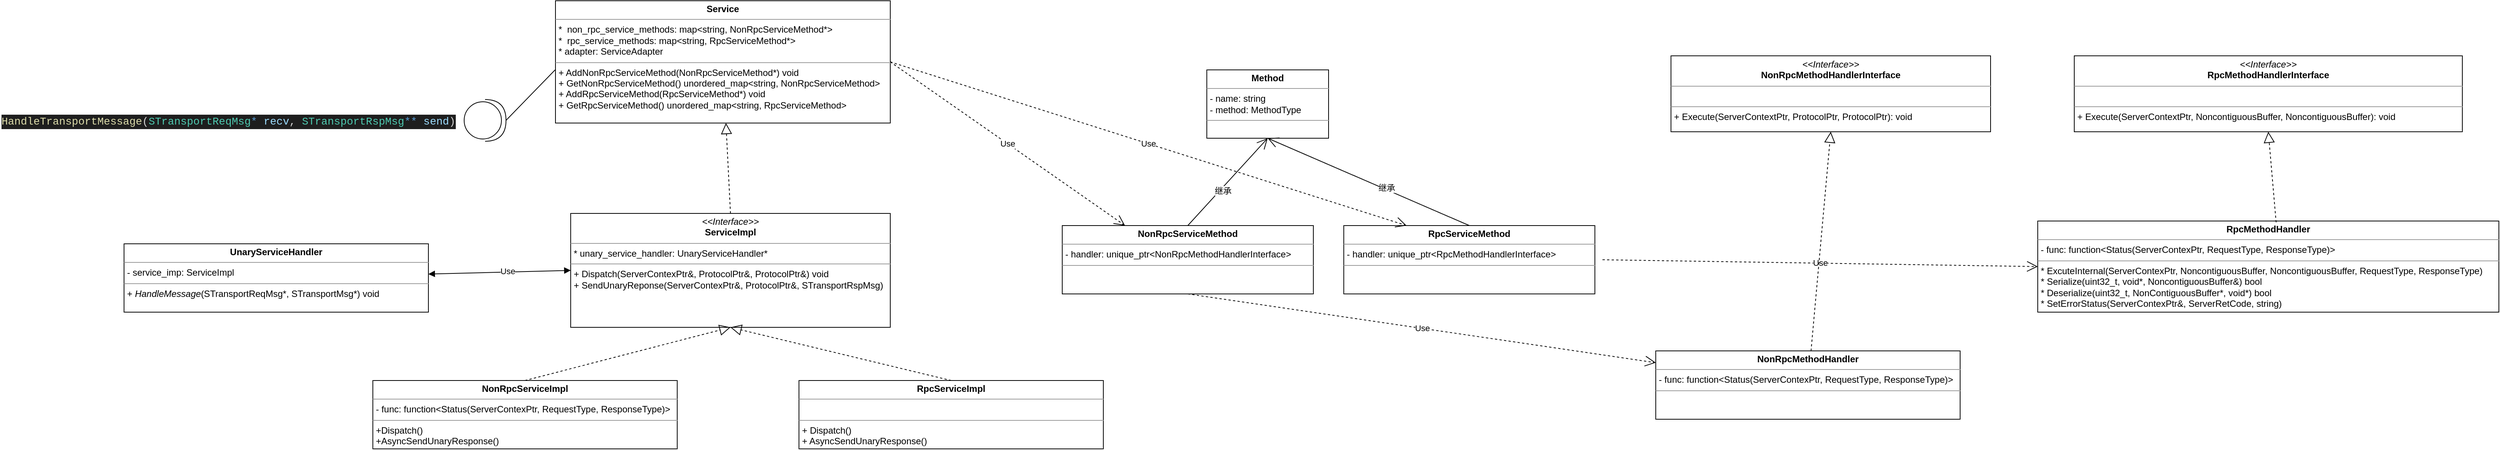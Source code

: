 <mxfile version="14.9.3" type="github"><diagram id="tJ-SyUdxzLVrYDZPzNai" name="Page-1"><mxGraphModel dx="5491" dy="1777" grid="1" gridSize="10" guides="1" tooltips="1" connect="1" arrows="1" fold="1" page="1" pageScale="1" pageWidth="827" pageHeight="1169" math="0" shadow="0"><root><mxCell id="0"/><mxCell id="1" parent="0"/><mxCell id="IygsT_mtuhPVgWUMJ388-5" value="&lt;p style=&quot;margin: 0px ; margin-top: 4px ; text-align: center&quot;&gt;&lt;b&gt;Method&lt;/b&gt;&lt;/p&gt;&lt;hr size=&quot;1&quot;&gt;&lt;p style=&quot;margin: 0px ; margin-left: 4px&quot;&gt;- name: string&lt;/p&gt;&lt;p style=&quot;margin: 0px ; margin-left: 4px&quot;&gt;- method: MethodType&lt;/p&gt;&lt;hr size=&quot;1&quot;&gt;&lt;p style=&quot;margin: 0px ; margin-left: 4px&quot;&gt;&lt;br&gt;&lt;/p&gt;" style="verticalAlign=top;align=left;overflow=fill;fontSize=12;fontFamily=Helvetica;html=1;" vertex="1" parent="1"><mxGeometry x="160" y="170" width="160" height="90" as="geometry"/></mxCell><mxCell id="IygsT_mtuhPVgWUMJ388-6" value="&lt;p style=&quot;margin: 0px ; margin-top: 4px ; text-align: center&quot;&gt;&lt;b&gt;NonRpcServiceMethod&lt;/b&gt;&lt;/p&gt;&lt;hr size=&quot;1&quot;&gt;&lt;p style=&quot;margin: 0px ; margin-left: 4px&quot;&gt;- handler: unique_ptr&amp;lt;NonRpcMethodHandlerInterface&amp;gt;&lt;/p&gt;&lt;hr size=&quot;1&quot;&gt;&lt;p style=&quot;margin: 0px ; margin-left: 4px&quot;&gt;&lt;br&gt;&lt;/p&gt;" style="verticalAlign=top;align=left;overflow=fill;fontSize=12;fontFamily=Helvetica;html=1;" vertex="1" parent="1"><mxGeometry x="-30" y="375" width="330" height="90" as="geometry"/></mxCell><mxCell id="IygsT_mtuhPVgWUMJ388-10" value="" style="endArrow=open;endFill=1;endSize=12;html=1;exitX=0.5;exitY=0;exitDx=0;exitDy=0;" edge="1" parent="1" source="IygsT_mtuhPVgWUMJ388-6"><mxGeometry width="160" relative="1" as="geometry"><mxPoint x="320" y="470" as="sourcePoint"/><mxPoint x="240" y="260" as="targetPoint"/></mxGeometry></mxCell><mxCell id="IygsT_mtuhPVgWUMJ388-11" value="继承" style="edgeLabel;html=1;align=center;verticalAlign=middle;resizable=0;points=[];" vertex="1" connectable="0" parent="IygsT_mtuhPVgWUMJ388-10"><mxGeometry x="-0.165" y="-3" relative="1" as="geometry"><mxPoint as="offset"/></mxGeometry></mxCell><mxCell id="IygsT_mtuhPVgWUMJ388-12" value="&lt;p style=&quot;margin: 0px ; margin-top: 4px ; text-align: center&quot;&gt;&lt;i&gt;&amp;lt;&amp;lt;Interface&amp;gt;&amp;gt;&lt;/i&gt;&lt;br&gt;&lt;b&gt;NonRpcMethodHandlerInterface&lt;/b&gt;&lt;/p&gt;&lt;hr size=&quot;1&quot;&gt;&lt;p style=&quot;margin: 0px ; margin-left: 4px&quot;&gt;&lt;br&gt;&lt;/p&gt;&lt;hr size=&quot;1&quot;&gt;&lt;p style=&quot;margin: 0px ; margin-left: 4px&quot;&gt;+ Execute(ServerContextPtr, ProtocolPtr, ProtocolPtr): void&lt;br&gt;&lt;/p&gt;" style="verticalAlign=top;align=left;overflow=fill;fontSize=12;fontFamily=Helvetica;html=1;" vertex="1" parent="1"><mxGeometry x="770" y="151.5" width="420" height="100" as="geometry"/></mxCell><mxCell id="IygsT_mtuhPVgWUMJ388-13" value="Use" style="endArrow=open;endSize=12;dashed=1;html=1;exitX=0.5;exitY=1;exitDx=0;exitDy=0;" edge="1" parent="1" source="IygsT_mtuhPVgWUMJ388-6" target="IygsT_mtuhPVgWUMJ388-23"><mxGeometry width="160" relative="1" as="geometry"><mxPoint x="414" y="410" as="sourcePoint"/><mxPoint x="574" y="410" as="targetPoint"/></mxGeometry></mxCell><mxCell id="IygsT_mtuhPVgWUMJ388-14" value="&lt;p style=&quot;margin: 0px ; margin-top: 4px ; text-align: center&quot;&gt;&lt;b&gt;Service&lt;/b&gt;&lt;/p&gt;&lt;hr size=&quot;1&quot;&gt;&lt;p style=&quot;margin: 0px ; margin-left: 4px&quot;&gt;*&amp;nbsp; non_rpc_service_methods: map&amp;lt;string, NonRpcServiceMethod*&amp;gt;&lt;/p&gt;&lt;p style=&quot;margin: 0px ; margin-left: 4px&quot;&gt;*&amp;nbsp; rpc_service_methods: map&amp;lt;string, RpcServiceMethod*&amp;gt;&lt;br&gt;&lt;/p&gt;&lt;p style=&quot;margin: 0px ; margin-left: 4px&quot;&gt;* adapter: ServiceAdapter&lt;/p&gt;&lt;hr size=&quot;1&quot;&gt;&lt;p style=&quot;margin: 0px ; margin-left: 4px&quot;&gt;+ AddNonRpcServiceMethod(NonRpcServiceMethod*) void&lt;/p&gt;&lt;p style=&quot;margin: 0px ; margin-left: 4px&quot;&gt;+ GetNonRpcServiceMethod() unordered_map&amp;lt;string, NonRpcServiceMethod&amp;gt;&lt;/p&gt;&lt;p style=&quot;margin: 0px 0px 0px 4px&quot;&gt;+ AddRpcServiceMethod(RpcServiceMethod*) void&lt;/p&gt;&lt;p style=&quot;margin: 0px 0px 0px 4px&quot;&gt;+ GetRpcServiceMethod() unordered_map&amp;lt;string, RpcServiceMethod&amp;gt;&lt;/p&gt;&lt;p style=&quot;margin: 0px 0px 0px 4px&quot;&gt;&lt;br&gt;&lt;/p&gt;" style="verticalAlign=top;align=left;overflow=fill;fontSize=12;fontFamily=Helvetica;html=1;" vertex="1" parent="1"><mxGeometry x="-696" y="79" width="440" height="161" as="geometry"/></mxCell><mxCell id="IygsT_mtuhPVgWUMJ388-15" value="Use" style="endArrow=open;endSize=12;dashed=1;html=1;exitX=1;exitY=0.5;exitDx=0;exitDy=0;entryX=0.25;entryY=0;entryDx=0;entryDy=0;" edge="1" parent="1" source="IygsT_mtuhPVgWUMJ388-14" target="IygsT_mtuhPVgWUMJ388-6"><mxGeometry width="160" relative="1" as="geometry"><mxPoint x="-40" y="250" as="sourcePoint"/><mxPoint x="125" y="250" as="targetPoint"/></mxGeometry></mxCell><mxCell id="IygsT_mtuhPVgWUMJ388-16" value="&lt;p style=&quot;margin: 0px ; margin-top: 4px ; text-align: center&quot;&gt;&lt;b&gt;RpcServiceMethod&lt;/b&gt;&lt;/p&gt;&lt;hr size=&quot;1&quot;&gt;&lt;p style=&quot;margin: 0px ; margin-left: 4px&quot;&gt;- handler: unique_ptr&amp;lt;RpcMethodHandlerInterface&amp;gt;&lt;/p&gt;&lt;hr size=&quot;1&quot;&gt;&lt;p style=&quot;margin: 0px ; margin-left: 4px&quot;&gt;&lt;br&gt;&lt;/p&gt;" style="verticalAlign=top;align=left;overflow=fill;fontSize=12;fontFamily=Helvetica;html=1;" vertex="1" parent="1"><mxGeometry x="340" y="375" width="330" height="90" as="geometry"/></mxCell><mxCell id="IygsT_mtuhPVgWUMJ388-17" value="" style="endArrow=open;endFill=1;endSize=12;html=1;exitX=0.5;exitY=0;exitDx=0;exitDy=0;" edge="1" parent="1" source="IygsT_mtuhPVgWUMJ388-16"><mxGeometry width="160" relative="1" as="geometry"><mxPoint x="250" y="390" as="sourcePoint"/><mxPoint x="240" y="260" as="targetPoint"/></mxGeometry></mxCell><mxCell id="IygsT_mtuhPVgWUMJ388-18" value="继承" style="edgeLabel;html=1;align=center;verticalAlign=middle;resizable=0;points=[];" vertex="1" connectable="0" parent="IygsT_mtuhPVgWUMJ388-17"><mxGeometry x="-0.165" y="-3" relative="1" as="geometry"><mxPoint as="offset"/></mxGeometry></mxCell><mxCell id="IygsT_mtuhPVgWUMJ388-20" value="&lt;p style=&quot;margin: 0px ; margin-top: 4px ; text-align: center&quot;&gt;&lt;i&gt;&amp;lt;&amp;lt;Interface&amp;gt;&amp;gt;&lt;/i&gt;&lt;br&gt;&lt;b&gt;RpcMethodHandlerInterface&lt;/b&gt;&lt;/p&gt;&lt;hr size=&quot;1&quot;&gt;&lt;p style=&quot;margin: 0px ; margin-left: 4px&quot;&gt;&lt;br&gt;&lt;/p&gt;&lt;hr size=&quot;1&quot;&gt;&lt;p style=&quot;margin: 0px ; margin-left: 4px&quot;&gt;+ Execute(ServerContextPtr, NoncontiguousBuffer, NoncontiguousBuffer): void&lt;br&gt;&lt;/p&gt;" style="verticalAlign=top;align=left;overflow=fill;fontSize=12;fontFamily=Helvetica;html=1;" vertex="1" parent="1"><mxGeometry x="1300" y="151.5" width="510" height="100" as="geometry"/></mxCell><mxCell id="IygsT_mtuhPVgWUMJ388-21" value="Use" style="endArrow=open;endSize=12;dashed=1;html=1;entryX=0;entryY=0.5;entryDx=0;entryDy=0;" edge="1" parent="1" target="IygsT_mtuhPVgWUMJ388-25"><mxGeometry width="160" relative="1" as="geometry"><mxPoint x="680" y="420" as="sourcePoint"/><mxPoint x="172.222" y="650" as="targetPoint"/></mxGeometry></mxCell><mxCell id="IygsT_mtuhPVgWUMJ388-22" value="Use" style="endArrow=open;endSize=12;dashed=1;html=1;exitX=1;exitY=0.5;exitDx=0;exitDy=0;entryX=0.25;entryY=0;entryDx=0;entryDy=0;" edge="1" parent="1" source="IygsT_mtuhPVgWUMJ388-14" target="IygsT_mtuhPVgWUMJ388-16"><mxGeometry width="160" relative="1" as="geometry"><mxPoint x="-220" y="430" as="sourcePoint"/><mxPoint x="-20" y="430" as="targetPoint"/></mxGeometry></mxCell><mxCell id="IygsT_mtuhPVgWUMJ388-23" value="&lt;p style=&quot;margin: 0px ; margin-top: 4px ; text-align: center&quot;&gt;&lt;b&gt;NonRpcMethodHandler&lt;/b&gt;&lt;/p&gt;&lt;hr size=&quot;1&quot;&gt;&lt;p style=&quot;margin: 0px ; margin-left: 4px&quot;&gt;- func: function&amp;lt;Status(ServerContexPtr, RequestType, ResponseType)&amp;gt;&lt;/p&gt;&lt;hr size=&quot;1&quot;&gt;&lt;p style=&quot;margin: 0px ; margin-left: 4px&quot;&gt;&lt;br&gt;&lt;/p&gt;" style="verticalAlign=top;align=left;overflow=fill;fontSize=12;fontFamily=Helvetica;html=1;" vertex="1" parent="1"><mxGeometry x="750" y="540" width="400" height="90" as="geometry"/></mxCell><mxCell id="IygsT_mtuhPVgWUMJ388-24" value="" style="endArrow=block;dashed=1;endFill=0;endSize=12;html=1;entryX=0.5;entryY=1;entryDx=0;entryDy=0;" edge="1" parent="1" source="IygsT_mtuhPVgWUMJ388-23" target="IygsT_mtuhPVgWUMJ388-12"><mxGeometry width="160" relative="1" as="geometry"><mxPoint x="108" y="560" as="sourcePoint"/><mxPoint x="268" y="560" as="targetPoint"/></mxGeometry></mxCell><mxCell id="IygsT_mtuhPVgWUMJ388-25" value="&lt;p style=&quot;margin: 0px ; margin-top: 4px ; text-align: center&quot;&gt;&lt;b&gt;RpcMethodHandler&lt;/b&gt;&lt;/p&gt;&lt;hr size=&quot;1&quot;&gt;&lt;p style=&quot;margin: 0px ; margin-left: 4px&quot;&gt;- func: function&amp;lt;Status(ServerContexPtr, RequestType, ResponseType)&amp;gt;&lt;/p&gt;&lt;hr size=&quot;1&quot;&gt;&lt;p style=&quot;margin: 0px ; margin-left: 4px&quot;&gt;* ExcuteInternal(ServerContexPtr, NoncontiguousBuffer, NoncontiguousBuffer, RequestType, ResponseType)&lt;/p&gt;&lt;p style=&quot;margin: 0px ; margin-left: 4px&quot;&gt;* Serialize(uint32_t, void*, NoncontiguousBuffer&amp;amp;) bool&lt;/p&gt;&lt;p style=&quot;margin: 0px ; margin-left: 4px&quot;&gt;* Deserialize(uint32_t, NonContiguousBuffer*, void*) bool&lt;/p&gt;&lt;p style=&quot;margin: 0px ; margin-left: 4px&quot;&gt;* SetErrorStatus(ServerContexPtr&amp;amp;, ServerRetCode, string)&lt;/p&gt;" style="verticalAlign=top;align=left;overflow=fill;fontSize=12;fontFamily=Helvetica;html=1;" vertex="1" parent="1"><mxGeometry x="1252" y="369" width="606" height="120" as="geometry"/></mxCell><mxCell id="IygsT_mtuhPVgWUMJ388-26" value="" style="endArrow=block;dashed=1;endFill=0;endSize=12;html=1;entryX=0.5;entryY=1;entryDx=0;entryDy=0;exitX=0.517;exitY=0.015;exitDx=0;exitDy=0;exitPerimeter=0;" edge="1" parent="1" source="IygsT_mtuhPVgWUMJ388-25" target="IygsT_mtuhPVgWUMJ388-20"><mxGeometry width="160" relative="1" as="geometry"><mxPoint x="758" y="840" as="sourcePoint"/><mxPoint x="758" y="740" as="targetPoint"/></mxGeometry></mxCell><mxCell id="IygsT_mtuhPVgWUMJ388-29" value="" style="shape=providedRequiredInterface;html=1;verticalLabelPosition=bottom;" vertex="1" parent="1"><mxGeometry x="-816" y="209" width="55" height="55" as="geometry"/></mxCell><mxCell id="IygsT_mtuhPVgWUMJ388-30" value="" style="endArrow=none;html=1;entryX=-0.001;entryY=0.565;entryDx=0;entryDy=0;entryPerimeter=0;exitX=1;exitY=0.5;exitDx=0;exitDy=0;exitPerimeter=0;" edge="1" parent="1" source="IygsT_mtuhPVgWUMJ388-29" target="IygsT_mtuhPVgWUMJ388-14"><mxGeometry width="50" height="50" relative="1" as="geometry"><mxPoint x="-286" y="329" as="sourcePoint"/><mxPoint x="-236" y="279" as="targetPoint"/></mxGeometry></mxCell><mxCell id="IygsT_mtuhPVgWUMJ388-32" value="&lt;div style=&quot;color: rgb(212, 212, 212); background-color: rgb(30, 30, 30); font-family: consolas, &amp;quot;courier new&amp;quot;, monospace; font-weight: normal; font-size: 14px; line-height: 19px;&quot;&gt;&lt;div&gt;&lt;span style=&quot;color: #dcdcaa&quot;&gt;HandleTransportMessage&lt;/span&gt;&lt;span style=&quot;color: #d4d4d4&quot;&gt;(&lt;/span&gt;&lt;span style=&quot;color: #4ec9b0&quot;&gt;STransportReqMsg&lt;/span&gt;&lt;span style=&quot;color: #569cd6&quot;&gt;*&lt;/span&gt;&lt;span style=&quot;color: #d4d4d4&quot;&gt;&amp;nbsp;&lt;/span&gt;&lt;span style=&quot;color: #9cdcfe&quot;&gt;recv&lt;/span&gt;&lt;span style=&quot;color: #d4d4d4&quot;&gt;,&amp;nbsp;&lt;/span&gt;&lt;span style=&quot;color: #4ec9b0&quot;&gt;STransportRspMsg&lt;/span&gt;&lt;span style=&quot;color: #569cd6&quot;&gt;**&lt;/span&gt;&lt;span style=&quot;color: #d4d4d4&quot;&gt;&amp;nbsp;&lt;/span&gt;&lt;span style=&quot;color: #9cdcfe&quot;&gt;send&lt;/span&gt;&lt;span style=&quot;color: #d4d4d4&quot;&gt;)&lt;/span&gt;&lt;/div&gt;&lt;/div&gt;" style="text;whiteSpace=wrap;html=1;" vertex="1" parent="1"><mxGeometry x="-1426" y="221.5" width="550" height="30" as="geometry"/></mxCell><mxCell id="IygsT_mtuhPVgWUMJ388-35" value="" style="endArrow=block;dashed=1;endFill=0;endSize=12;html=1;exitX=0.5;exitY=0;exitDx=0;exitDy=0;" edge="1" parent="1" source="IygsT_mtuhPVgWUMJ388-36" target="IygsT_mtuhPVgWUMJ388-14"><mxGeometry width="160" relative="1" as="geometry"><mxPoint x="-462.375" y="369" as="sourcePoint"/><mxPoint x="-466" y="299" as="targetPoint"/></mxGeometry></mxCell><mxCell id="IygsT_mtuhPVgWUMJ388-36" value="&lt;p style=&quot;margin: 0px ; margin-top: 4px ; text-align: center&quot;&gt;&lt;i&gt;&amp;lt;&amp;lt;Interface&amp;gt;&amp;gt;&lt;/i&gt;&lt;br&gt;&lt;b&gt;ServiceImpl&lt;/b&gt;&lt;/p&gt;&lt;hr size=&quot;1&quot;&gt;&lt;p style=&quot;margin: 0px ; margin-left: 4px&quot;&gt;* unary_service_handler: UnaryServiceHandler*&lt;/p&gt;&lt;hr size=&quot;1&quot;&gt;&lt;p style=&quot;margin: 0px ; margin-left: 4px&quot;&gt;&lt;span&gt;+ Dispatch(ServerContexPtr&amp;amp;, ProtocolPtr&amp;amp;, ProtocolPtr&amp;amp;) void&lt;/span&gt;&lt;br&gt;&lt;/p&gt;&lt;p style=&quot;margin: 0px ; margin-left: 4px&quot;&gt;+ SendUnaryReponse(ServerContexPtr&amp;amp;, ProtocolPtr&amp;amp;, STransportRspMsg)&lt;/p&gt;&lt;p style=&quot;margin: 0px ; margin-left: 4px&quot;&gt;&lt;br&gt;&lt;/p&gt;" style="verticalAlign=top;align=left;overflow=fill;fontSize=12;fontFamily=Helvetica;html=1;" vertex="1" parent="1"><mxGeometry x="-676" y="359" width="420" height="150" as="geometry"/></mxCell><mxCell id="IygsT_mtuhPVgWUMJ388-41" value="&lt;p style=&quot;margin: 0px ; margin-top: 4px ; text-align: center&quot;&gt;&lt;b&gt;UnaryServiceHandler&lt;/b&gt;&lt;/p&gt;&lt;hr size=&quot;1&quot;&gt;&lt;p style=&quot;margin: 0px ; margin-left: 4px&quot;&gt;- service_imp: ServiceImpl&lt;/p&gt;&lt;hr size=&quot;1&quot;&gt;&lt;p style=&quot;margin: 0px ; margin-left: 4px&quot;&gt;+ &lt;i&gt;HandleMessage&lt;/i&gt;(STransportReqMsg*, STransportMsg*) void&lt;/p&gt;" style="verticalAlign=top;align=left;overflow=fill;fontSize=12;fontFamily=Helvetica;html=1;" vertex="1" parent="1"><mxGeometry x="-1263" y="399" width="400" height="90" as="geometry"/></mxCell><mxCell id="IygsT_mtuhPVgWUMJ388-42" value="" style="endArrow=block;startArrow=block;endFill=1;startFill=1;html=1;entryX=0;entryY=0.5;entryDx=0;entryDy=0;" edge="1" parent="1" source="IygsT_mtuhPVgWUMJ388-41" target="IygsT_mtuhPVgWUMJ388-36"><mxGeometry width="160" relative="1" as="geometry"><mxPoint x="-826" y="499" as="sourcePoint"/><mxPoint x="-786" y="509" as="targetPoint"/></mxGeometry></mxCell><mxCell id="IygsT_mtuhPVgWUMJ388-43" value="Use" style="edgeLabel;html=1;align=center;verticalAlign=middle;resizable=0;points=[];" vertex="1" connectable="0" parent="IygsT_mtuhPVgWUMJ388-42"><mxGeometry x="0.106" y="1" relative="1" as="geometry"><mxPoint as="offset"/></mxGeometry></mxCell><mxCell id="IygsT_mtuhPVgWUMJ388-44" value="&lt;p style=&quot;margin: 0px ; margin-top: 4px ; text-align: center&quot;&gt;&lt;b&gt;NonRpcServiceImpl&lt;/b&gt;&lt;/p&gt;&lt;hr size=&quot;1&quot;&gt;&lt;p style=&quot;margin: 0px ; margin-left: 4px&quot;&gt;- func: function&amp;lt;Status(ServerContexPtr, RequestType, ResponseType)&amp;gt;&lt;/p&gt;&lt;hr size=&quot;1&quot;&gt;&lt;p style=&quot;margin: 0px ; margin-left: 4px&quot;&gt;+Dispatch()&lt;/p&gt;&lt;p style=&quot;margin: 0px ; margin-left: 4px&quot;&gt;+AsyncSendUnaryResponse()&lt;/p&gt;" style="verticalAlign=top;align=left;overflow=fill;fontSize=12;fontFamily=Helvetica;html=1;" vertex="1" parent="1"><mxGeometry x="-936" y="579" width="400" height="90" as="geometry"/></mxCell><mxCell id="IygsT_mtuhPVgWUMJ388-45" value="&lt;p style=&quot;margin: 0px ; margin-top: 4px ; text-align: center&quot;&gt;&lt;b&gt;RpcServiceImpl&lt;/b&gt;&lt;/p&gt;&lt;hr size=&quot;1&quot;&gt;&lt;p style=&quot;margin: 0px ; margin-left: 4px&quot;&gt;&lt;br&gt;&lt;/p&gt;&lt;hr size=&quot;1&quot;&gt;&lt;p style=&quot;margin: 0px ; margin-left: 4px&quot;&gt;+ Dispatch()&lt;/p&gt;&lt;p style=&quot;margin: 0px ; margin-left: 4px&quot;&gt;+ AsyncSendUnaryResponse()&lt;/p&gt;" style="verticalAlign=top;align=left;overflow=fill;fontSize=12;fontFamily=Helvetica;html=1;" vertex="1" parent="1"><mxGeometry x="-376" y="579" width="400" height="90" as="geometry"/></mxCell><mxCell id="IygsT_mtuhPVgWUMJ388-46" value="" style="endArrow=block;dashed=1;endFill=0;endSize=12;html=1;entryX=0.5;entryY=1;entryDx=0;entryDy=0;exitX=0.5;exitY=0;exitDx=0;exitDy=0;" edge="1" parent="1" source="IygsT_mtuhPVgWUMJ388-45" target="IygsT_mtuhPVgWUMJ388-36"><mxGeometry width="160" relative="1" as="geometry"><mxPoint x="339.241" y="509" as="sourcePoint"/><mxPoint x="262" y="409" as="targetPoint"/></mxGeometry></mxCell><mxCell id="IygsT_mtuhPVgWUMJ388-47" value="" style="endArrow=block;dashed=1;endFill=0;endSize=12;html=1;entryX=0.5;entryY=1;entryDx=0;entryDy=0;exitX=0.5;exitY=0;exitDx=0;exitDy=0;" edge="1" parent="1" source="IygsT_mtuhPVgWUMJ388-44" target="IygsT_mtuhPVgWUMJ388-36"><mxGeometry width="160" relative="1" as="geometry"><mxPoint x="955.302" y="480.8" as="sourcePoint"/><mxPoint x="817" y="374" as="targetPoint"/></mxGeometry></mxCell></root></mxGraphModel></diagram></mxfile>